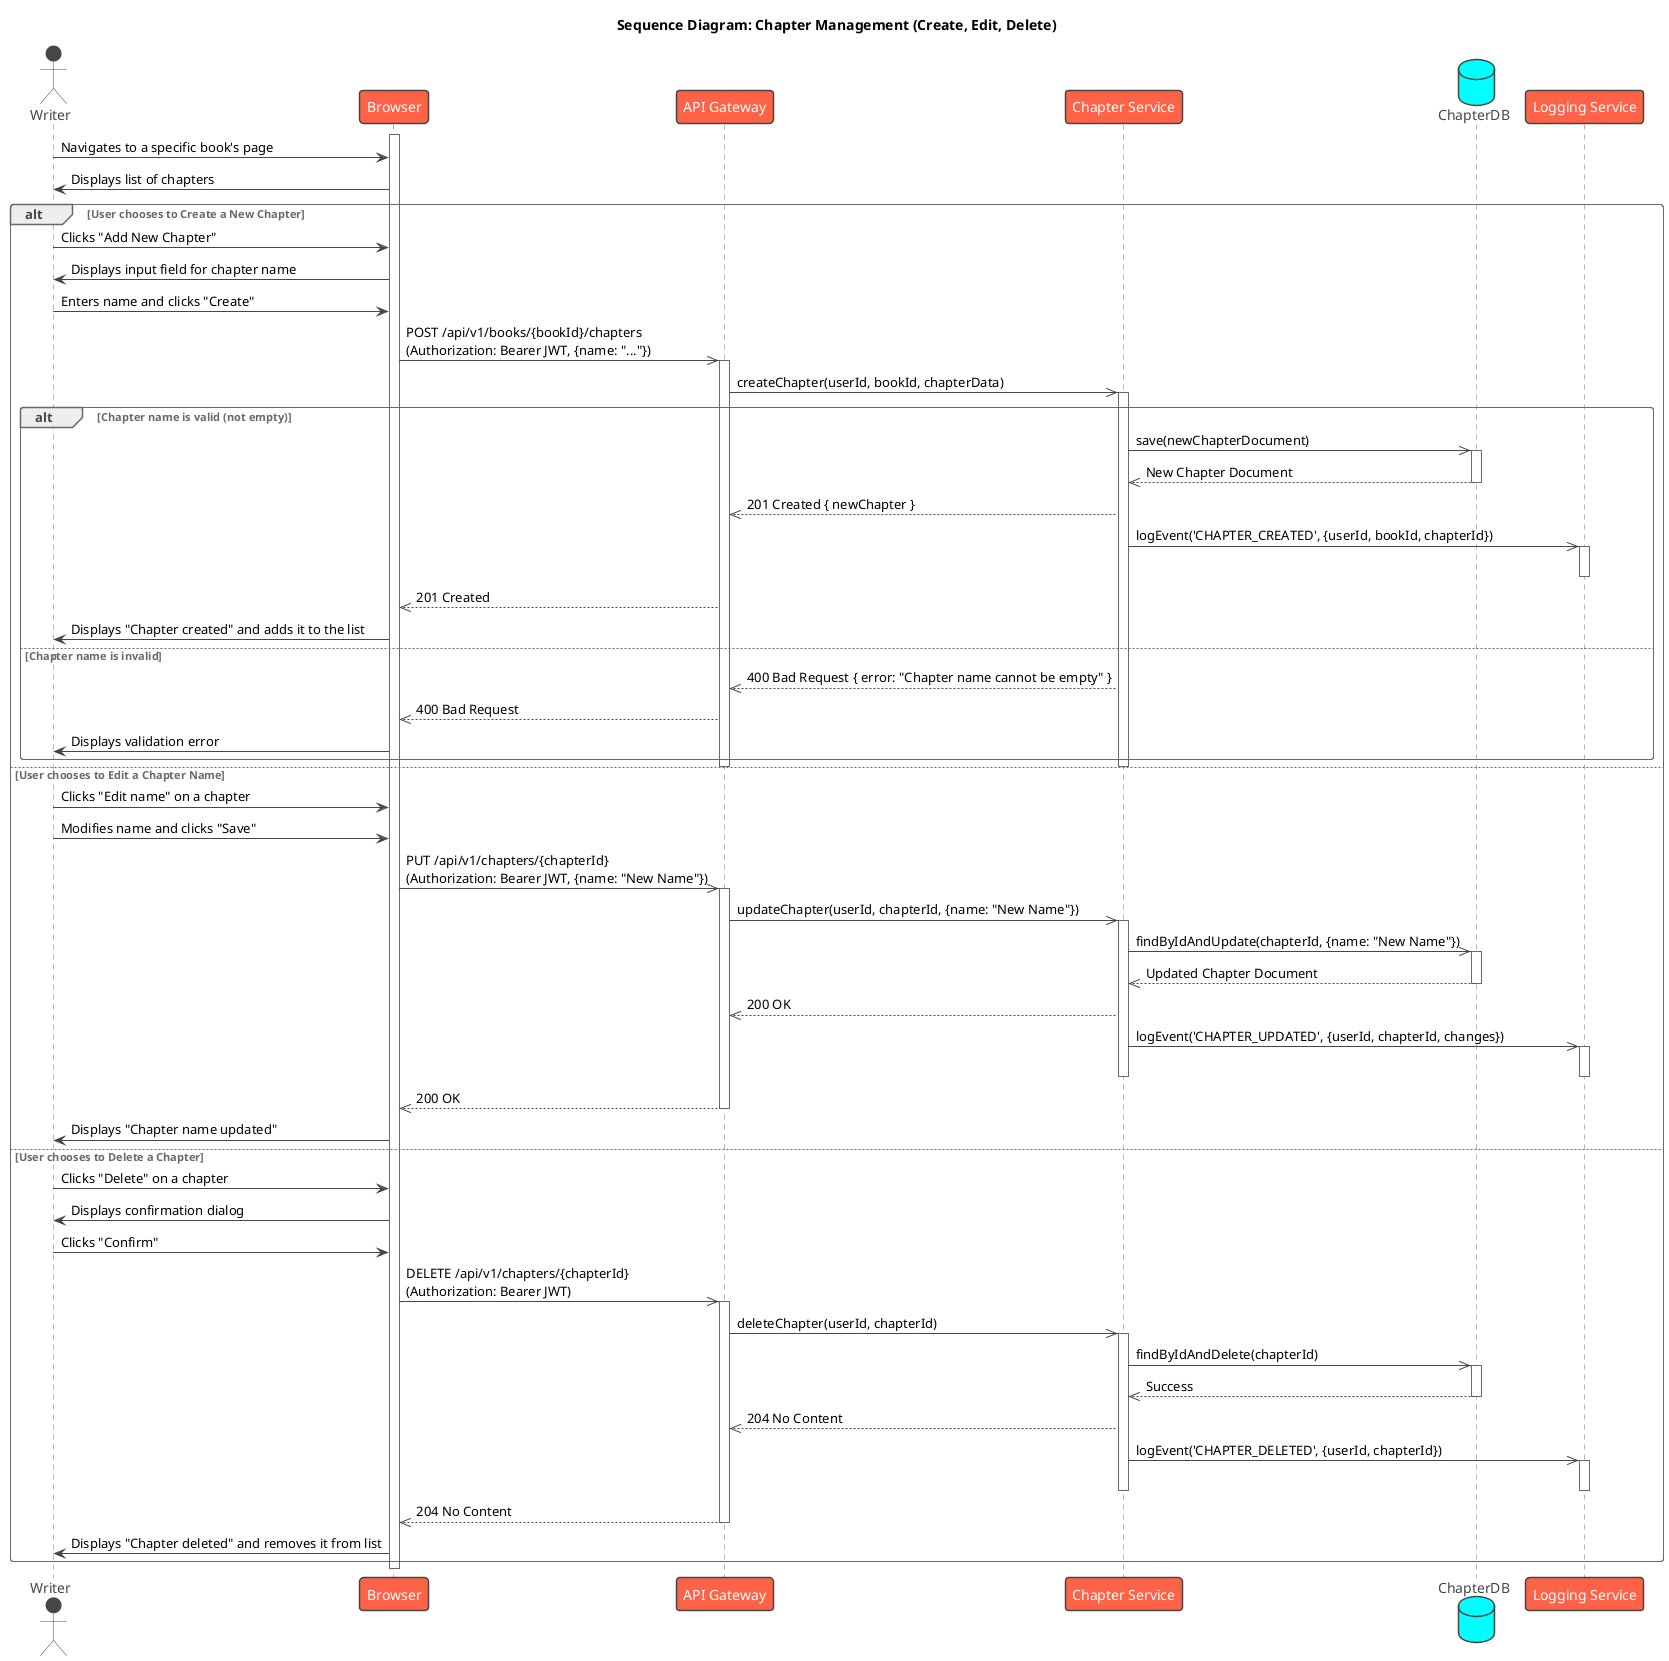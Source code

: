 @startuml
!theme vibrant

title Sequence Diagram: Chapter Management (Create, Edit, Delete)

actor "Writer" as User
participant "Browser" as Browser
participant "API Gateway" as Gateway
participant "Chapter Service" as ChapterService
database "ChapterDB" as ChapterDB
participant "Logging Service" as LoggingService

activate Browser
User -> Browser : Navigates to a specific book's page
' ... The list of chapters for the book is fetched and displayed ...
Browser -> User : Displays list of chapters

alt User chooses to Create a New Chapter

    User -> Browser : Clicks "Add New Chapter"
    Browser -> User : Displays input field for chapter name
    User -> Browser : Enters name and clicks "Create"
    Browser ->> Gateway : POST /api/v1/books/{bookId}/chapters\n(Authorization: Bearer JWT, {name: "..."})
    activate Gateway

    Gateway ->> ChapterService : createChapter(userId, bookId, chapterData)
    activate ChapterService

    alt Chapter name is valid (not empty)
        ChapterService ->> ChapterDB : save(newChapterDocument)
        activate ChapterDB
        ChapterDB -->> ChapterService : New Chapter Document
        deactivate ChapterDB
        ChapterService -->> Gateway : 201 Created { newChapter }
        
        ' Asynchronous Logging
        ChapterService ->> LoggingService : logEvent('CHAPTER_CREATED', {userId, bookId, chapterId})
        activate LoggingService
        deactivate LoggingService

        Gateway -->> Browser : 201 Created
        Browser -> User : Displays "Chapter created" and adds it to the list
    else Chapter name is invalid
        ChapterService -->> Gateway : 400 Bad Request { error: "Chapter name cannot be empty" }
        Gateway -->> Browser : 400 Bad Request
        Browser -> User : Displays validation error
    end
    deactivate ChapterService
    deactivate Gateway

else User chooses to Edit a Chapter Name

    User -> Browser : Clicks "Edit name" on a chapter
    User -> Browser : Modifies name and clicks "Save"
    Browser ->> Gateway : PUT /api/v1/chapters/{chapterId}\n(Authorization: Bearer JWT, {name: "New Name"})
    activate Gateway
    Gateway ->> ChapterService : updateChapter(userId, chapterId, {name: "New Name"})
    activate ChapterService
    
    ChapterService ->> ChapterDB : findByIdAndUpdate(chapterId, {name: "New Name"})
    activate ChapterDB
    ChapterDB -->> ChapterService : Updated Chapter Document
    deactivate ChapterDB
    ChapterService -->> Gateway : 200 OK
    
    ' Asynchronous Logging
    ChapterService ->> LoggingService : logEvent('CHAPTER_UPDATED', {userId, chapterId, changes})
    activate LoggingService
    deactivate LoggingService

    deactivate ChapterService
    Gateway -->> Browser : 200 OK
    deactivate Gateway
    Browser -> User : Displays "Chapter name updated"

else User chooses to Delete a Chapter

    User -> Browser : Clicks "Delete" on a chapter
    Browser -> User : Displays confirmation dialog
    User -> Browser : Clicks "Confirm"
    Browser ->> Gateway : DELETE /api/v1/chapters/{chapterId}\n(Authorization: Bearer JWT)
    activate Gateway
    Gateway ->> ChapterService : deleteChapter(userId, chapterId)
    activate ChapterService
    
    ChapterService ->> ChapterDB : findByIdAndDelete(chapterId)
    activate ChapterDB
    ChapterDB -->> ChapterService : Success
    deactivate ChapterDB
    ChapterService -->> Gateway : 204 No Content

    ' Asynchronous Logging
    ChapterService ->> LoggingService : logEvent('CHAPTER_DELETED', {userId, chapterId})
    activate LoggingService
    deactivate LoggingService

    deactivate ChapterService
    Gateway -->> Browser : 204 No Content
    deactivate Gateway
    Browser -> User : Displays "Chapter deleted" and removes it from list

end

deactivate Browser
@enduml
